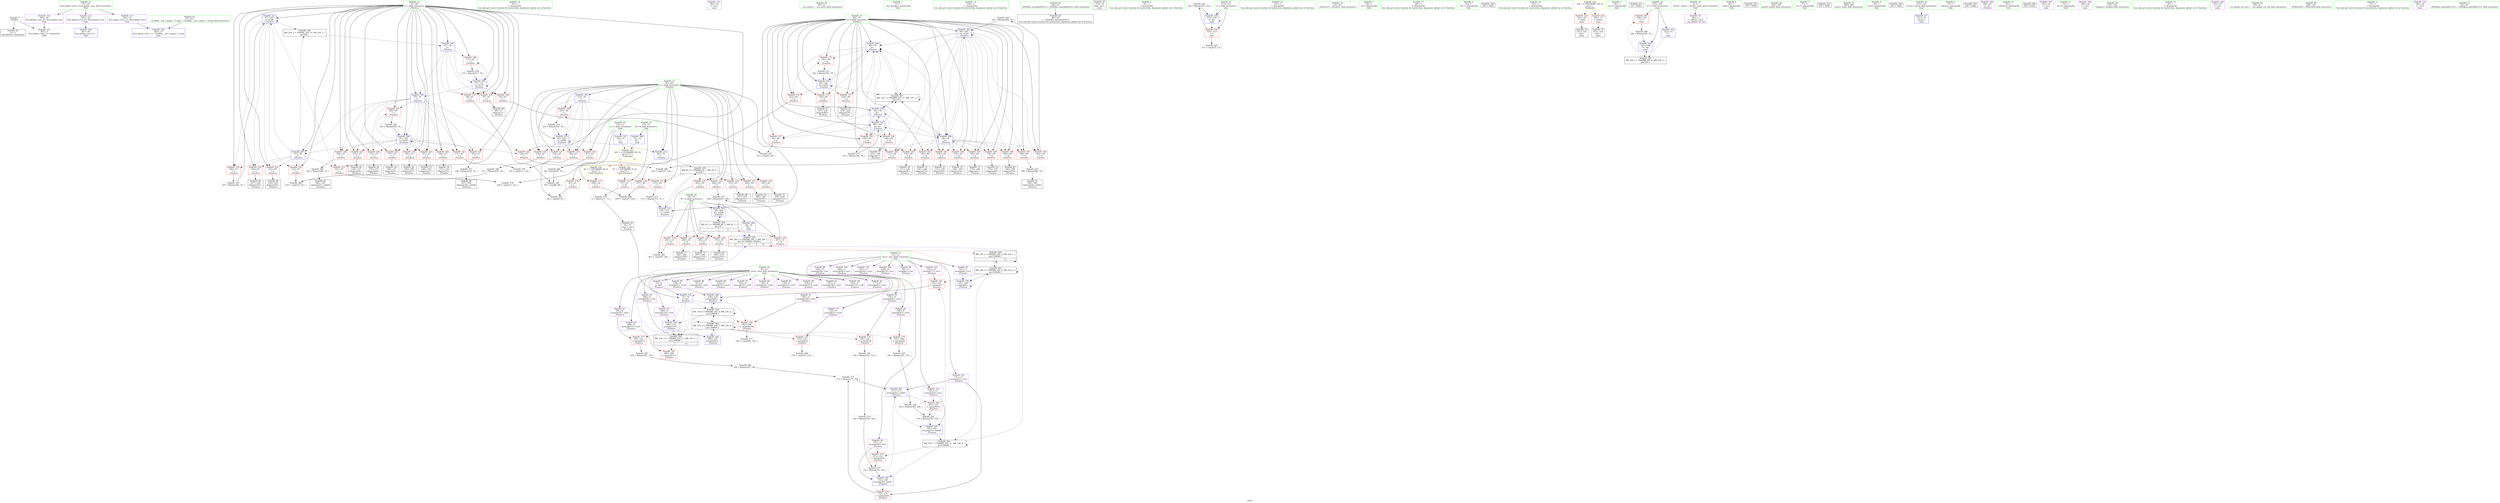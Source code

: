 digraph "SVFG" {
	label="SVFG";

	Node0x563101bd8140 [shape=record,color=grey,label="{NodeID: 0\nNullPtr}"];
	Node0x563101bd8140 -> Node0x563101bfa2f0[style=solid];
	Node0x563101bd8140 -> Node0x563101c03e20[style=solid];
	Node0x563101c09f70 [shape=record,color=grey,label="{NodeID: 263\n205 = Binary(204, 78, )\n}"];
	Node0x563101c09f70 -> Node0x563101bfea10[style=solid];
	Node0x563101c03440 [shape=record,color=red,label="{NodeID: 180\n192\<--191\n\<--arrayidx55\n_Z5solvev\n}"];
	Node0x563101c03440 -> Node0x563101bff500[style=solid];
	Node0x563101bfa900 [shape=record,color=purple,label="{NodeID: 97\n102\<--11\narrayidx8\<--res1\n_Z5solvev\n}"];
	Node0x563101bfa900 -> Node0x563101bfe2c0[style=solid];
	Node0x563101bf8960 [shape=record,color=green,label="{NodeID: 14\n78\<--1\n\<--dummyObj\nCan only get source location for instruction, argument, global var or function.}"];
	Node0x563101c0b470 [shape=record,color=grey,label="{NodeID: 277\n283 = cmp(282, 135, )\n}"];
	Node0x563101bfe120 [shape=record,color=blue,label="{NodeID: 194\n67\<--78\nj\<--\n_Z5solvev\n}"];
	Node0x563101bfe120 -> Node0x563101c01150[style=dashed];
	Node0x563101bfe120 -> Node0x563101c01220[style=dashed];
	Node0x563101bfe120 -> Node0x563101c012f0[style=dashed];
	Node0x563101bfe120 -> Node0x563101c013c0[style=dashed];
	Node0x563101bfe120 -> Node0x563101bfe460[style=dashed];
	Node0x563101bfe120 -> Node0x563101bfe530[style=dashed];
	Node0x563101bfb460 [shape=record,color=purple,label="{NodeID: 111\n342\<--33\n\<--.str.5\nmain\n}"];
	Node0x563101bf9610 [shape=record,color=green,label="{NodeID: 28\n50\<--51\n__cxa_atexit\<--__cxa_atexit_field_insensitive\n}"];
	Node0x563101bfec80 [shape=record,color=blue,label="{NodeID: 208\n69\<--78\nk\<--\n_Z5solvev\n}"];
	Node0x563101bfec80 -> Node0x563101c02c20[style=dashed];
	Node0x563101bfec80 -> Node0x563101c02cf0[style=dashed];
	Node0x563101bfec80 -> Node0x563101c02dc0[style=dashed];
	Node0x563101bfec80 -> Node0x563101c02e90[style=dashed];
	Node0x563101bfec80 -> Node0x563101bfec80[style=dashed];
	Node0x563101bfec80 -> Node0x563101bfee20[style=dashed];
	Node0x563101bfec80 -> Node0x563101c1b900[style=dashed];
	Node0x563101c00790 [shape=record,color=red,label="{NodeID: 125\n80\<--65\n\<--i\n_Z5solvev\n}"];
	Node0x563101c00790 -> Node0x563101c0bd70[style=solid];
	Node0x563101bfa2f0 [shape=record,color=black,label="{NodeID: 42\n2\<--3\ndummyVal\<--dummyVal\n}"];
	Node0x563101c012f0 [shape=record,color=red,label="{NodeID: 139\n97\<--67\n\<--j\n_Z5solvev\n}"];
	Node0x563101c012f0 -> Node0x563101bfa690[style=solid];
	Node0x563101bfbed0 [shape=record,color=black,label="{NodeID: 56\n167\<--166\nidxprom39\<--add38\n_Z5solvev\n}"];
	Node0x563101c01e50 [shape=record,color=red,label="{NodeID: 153\n223\<--67\n\<--j\n_Z5solvev\n}"];
	Node0x563101c01e50 -> Node0x563101c0b5f0[style=solid];
	Node0x563101bfca30 [shape=record,color=black,label="{NodeID: 70\n286\<--285\nidxprom107\<--\n_Z5solvev\n}"];
	Node0x563101c029b0 [shape=record,color=red,label="{NodeID: 167\n188\<--69\n\<--k\n_Z5solvev\n}"];
	Node0x563101c029b0 -> Node0x563101bff980[style=solid];
	Node0x563101bfd590 [shape=record,color=purple,label="{NodeID: 84\n177\<--8\narrayidx45\<--res0\n_Z5solvev\n}"];
	Node0x563101bdc880 [shape=record,color=green,label="{NodeID: 1\n7\<--1\n__dso_handle\<--dummyObj\nGlob }"];
	Node0x563101c0a0f0 [shape=record,color=grey,label="{NodeID: 264\n217 = Binary(216, 78, )\n}"];
	Node0x563101c0a0f0 -> Node0x563101c0b8f0[style=solid];
	Node0x563101c03510 [shape=record,color=red,label="{NodeID: 181\n232\<--231\n\<--arrayidx77\n_Z5solvev\n}"];
	Node0x563101c03510 -> Node0x563101bfed50[style=solid];
	Node0x563101bfa9d0 [shape=record,color=purple,label="{NodeID: 98\n149\<--11\narrayidx28\<--res1\n_Z5solvev\n}"];
	Node0x563101bf89f0 [shape=record,color=green,label="{NodeID: 15\n104\<--1\n\<--dummyObj\nCan only get source location for instruction, argument, global var or function.}"];
	Node0x563101c0b5f0 [shape=record,color=grey,label="{NodeID: 278\n224 = cmp(222, 223, )\n}"];
	Node0x563101bfe1f0 [shape=record,color=blue,label="{NodeID: 195\n69\<--78\nk\<--\n_Z5solvev\n}"];
	Node0x563101bfe1f0 -> Node0x563101c02190[style=dashed];
	Node0x563101bfe1f0 -> Node0x563101c02260[style=dashed];
	Node0x563101bfe1f0 -> Node0x563101c02330[style=dashed];
	Node0x563101bfe1f0 -> Node0x563101bfe1f0[style=dashed];
	Node0x563101bfe1f0 -> Node0x563101bfe390[style=dashed];
	Node0x563101bfe1f0 -> Node0x563101bfe600[style=dashed];
	Node0x563101bfe1f0 -> Node0x563101bfec80[style=dashed];
	Node0x563101bfe1f0 -> Node0x563101c1b900[style=dashed];
	Node0x563101bfb530 [shape=record,color=purple,label="{NodeID: 112\n361\<--35\nllvm.global_ctors_0\<--llvm.global_ctors\nGlob }"];
	Node0x563101bfb530 -> Node0x563101c03c20[style=solid];
	Node0x563101bf9710 [shape=record,color=green,label="{NodeID: 29\n49\<--55\n_ZNSt8ios_base4InitD1Ev\<--_ZNSt8ios_base4InitD1Ev_field_insensitive\n}"];
	Node0x563101bf9710 -> Node0x563101bfa4c0[style=solid];
	Node0x563101bfed50 [shape=record,color=blue,label="{NodeID: 209\n238\<--232\narrayidx81\<--\n_Z5solvev\n}"];
	Node0x563101bfed50 -> Node0x563101bfed50[style=dashed];
	Node0x563101bfed50 -> Node0x563101c1f400[style=dashed];
	Node0x563101c00860 [shape=record,color=red,label="{NodeID: 126\n87\<--65\n\<--i\n_Z5solvev\n}"];
	Node0x563101c00860 -> Node0x563101c0a3f0[style=solid];
	Node0x563101bfa3f0 [shape=record,color=black,label="{NodeID: 43\n310\<--14\nmain_ret\<--\nmain\n}"];
	Node0x563101c1b400 [shape=record,color=black,label="{NodeID: 306\nMR_10V_2 = PHI(MR_10V_10, MR_10V_1, )\npts\{68 \}\n}"];
	Node0x563101c1b400 -> Node0x563101bfe120[style=dashed];
	Node0x563101c013c0 [shape=record,color=red,label="{NodeID: 140\n111\<--67\n\<--j\n_Z5solvev\n}"];
	Node0x563101c013c0 -> Node0x563101bff800[style=solid];
	Node0x563101bfbfa0 [shape=record,color=black,label="{NodeID: 57\n170\<--169\nidxprom41\<--\n_Z5solvev\n}"];
	Node0x563101c01f20 [shape=record,color=red,label="{NodeID: 154\n226\<--67\n\<--j\n_Z5solvev\n}"];
	Node0x563101c01f20 -> Node0x563101bfc550[style=solid];
	Node0x563101bfcb00 [shape=record,color=black,label="{NodeID: 71\n289\<--288\nidxprom109\<--\n_Z5solvev\n}"];
	Node0x563101bff080 [shape=record,color=grey,label="{NodeID: 251\n242 = Binary(241, 78, )\n}"];
	Node0x563101bff080 -> Node0x563101bfee20[style=solid];
	Node0x563101c02a80 [shape=record,color=red,label="{NodeID: 168\n198\<--69\n\<--k\n_Z5solvev\n}"];
	Node0x563101c02a80 -> Node0x563101bfc480[style=solid];
	Node0x563101bfd660 [shape=record,color=purple,label="{NodeID: 85\n180\<--8\narrayidx47\<--res0\n_Z5solvev\n}"];
	Node0x563101bfd660 -> Node0x563101c03370[style=solid];
	Node0x563101bdd690 [shape=record,color=green,label="{NodeID: 2\n14\<--1\n\<--dummyObj\nCan only get source location for instruction, argument, global var or function.}"];
	Node0x563101c0a270 [shape=record,color=grey,label="{NodeID: 265\n334 = Binary(333, 335, )\n}"];
	Node0x563101c0a270 -> Node0x563101c06540[style=solid];
	Node0x563101c035e0 [shape=record,color=red,label="{NodeID: 182\n282\<--281\n\<--arrayidx104\n_Z5solvev\n}"];
	Node0x563101c035e0 -> Node0x563101c0b470[style=solid];
	Node0x563101bfaaa0 [shape=record,color=purple,label="{NodeID: 99\n152\<--11\narrayidx30\<--res1\n_Z5solvev\n}"];
	Node0x563101bfaaa0 -> Node0x563101c03100[style=solid];
	Node0x563101bfaaa0 -> Node0x563101bfe6d0[style=solid];
	Node0x563101bf8a80 [shape=record,color=green,label="{NodeID: 16\n135\<--1\n\<--dummyObj\nCan only get source location for instruction, argument, global var or function.}"];
	Node0x563101c0b770 [shape=record,color=grey,label="{NodeID: 279\n119 = cmp(117, 118, )\n}"];
	Node0x563101bfe2c0 [shape=record,color=blue,label="{NodeID: 196\n102\<--104\narrayidx8\<--\n_Z5solvev\n}"];
	Node0x563101bfe2c0 -> Node0x563101bfe2c0[style=dashed];
	Node0x563101bfe2c0 -> Node0x563101c19600[style=dashed];
	Node0x563101bfb630 [shape=record,color=purple,label="{NodeID: 113\n362\<--35\nllvm.global_ctors_1\<--llvm.global_ctors\nGlob }"];
	Node0x563101bfb630 -> Node0x563101c03d20[style=solid];
	Node0x563101bf9810 [shape=record,color=green,label="{NodeID: 30\n62\<--63\n_Z5solvev\<--_Z5solvev_field_insensitive\n}"];
	Node0x563101bfee20 [shape=record,color=blue,label="{NodeID: 210\n69\<--242\nk\<--inc83\n_Z5solvev\n}"];
	Node0x563101bfee20 -> Node0x563101c02c20[style=dashed];
	Node0x563101bfee20 -> Node0x563101c02cf0[style=dashed];
	Node0x563101bfee20 -> Node0x563101c02dc0[style=dashed];
	Node0x563101bfee20 -> Node0x563101c02e90[style=dashed];
	Node0x563101bfee20 -> Node0x563101bfec80[style=dashed];
	Node0x563101bfee20 -> Node0x563101bfee20[style=dashed];
	Node0x563101bfee20 -> Node0x563101c1b900[style=dashed];
	Node0x563101c00930 [shape=record,color=red,label="{NodeID: 127\n118\<--65\n\<--i\n_Z5solvev\n}"];
	Node0x563101c00930 -> Node0x563101c0b770[style=solid];
	Node0x563101bfa4c0 [shape=record,color=black,label="{NodeID: 44\n48\<--49\n\<--_ZNSt8ios_base4InitD1Ev\nCan only get source location for instruction, argument, global var or function.}"];
	Node0x563101c1b900 [shape=record,color=black,label="{NodeID: 307\nMR_12V_2 = PHI(MR_12V_11, MR_12V_1, )\npts\{70 \}\n}"];
	Node0x563101c1b900 -> Node0x563101bfe1f0[style=dashed];
	Node0x563101c1b900 -> Node0x563101bfe600[style=dashed];
	Node0x563101c1b900 -> Node0x563101bfec80[style=dashed];
	Node0x563101c1b900 -> Node0x563101c1b900[style=dashed];
	Node0x563101c01490 [shape=record,color=red,label="{NodeID: 141\n117\<--67\n\<--j\n_Z5solvev\n}"];
	Node0x563101c01490 -> Node0x563101c0b770[style=solid];
	Node0x563101bfc070 [shape=record,color=black,label="{NodeID: 58\n176\<--175\nidxprom44\<--\n_Z5solvev\n}"];
	Node0x563101c01ff0 [shape=record,color=red,label="{NodeID: 155\n233\<--67\n\<--j\n_Z5solvev\n}"];
	Node0x563101c01ff0 -> Node0x563101bfc6f0[style=solid];
	Node0x563101bfcbd0 [shape=record,color=black,label="{NodeID: 72\n294\<--293\nidxprom112\<--\n_Z5solvev\n}"];
	Node0x563101bff200 [shape=record,color=grey,label="{NodeID: 252\n247 = Binary(246, 78, )\n}"];
	Node0x563101bff200 -> Node0x563101c05f00[style=solid];
	Node0x563101c02b50 [shape=record,color=red,label="{NodeID: 169\n204\<--69\n\<--k\n_Z5solvev\n}"];
	Node0x563101c02b50 -> Node0x563101c09f70[style=solid];
	Node0x563101bfd730 [shape=record,color=purple,label="{NodeID: 86\n197\<--8\narrayidx58\<--res0\n_Z5solvev\n}"];
	Node0x563101bdd720 [shape=record,color=green,label="{NodeID: 3\n20\<--1\n.str\<--dummyObj\nGlob }"];
	Node0x563101c0a3f0 [shape=record,color=grey,label="{NodeID: 266\n88 = Binary(87, 78, )\n}"];
	Node0x563101c0a3f0 -> Node0x563101c0c070[style=solid];
	Node0x563101c036b0 [shape=record,color=red,label="{NodeID: 183\n299\<--298\n\<--arrayidx115\n_Z5solvev\n}"];
	Node0x563101bfab70 [shape=record,color=purple,label="{NodeID: 100\n168\<--11\narrayidx40\<--res1\n_Z5solvev\n}"];
	Node0x563101bf8b10 [shape=record,color=green,label="{NodeID: 17\n146\<--1\n\<--dummyObj\nCan only get source location for instruction, argument, global var or function.}"];
	Node0x563101c0b8f0 [shape=record,color=grey,label="{NodeID: 280\n218 = cmp(215, 217, )\n}"];
	Node0x563101bfe390 [shape=record,color=blue,label="{NodeID: 197\n69\<--107\nk\<--inc\n_Z5solvev\n}"];
	Node0x563101bfe390 -> Node0x563101c02190[style=dashed];
	Node0x563101bfe390 -> Node0x563101c02260[style=dashed];
	Node0x563101bfe390 -> Node0x563101c02330[style=dashed];
	Node0x563101bfe390 -> Node0x563101bfe1f0[style=dashed];
	Node0x563101bfe390 -> Node0x563101bfe390[style=dashed];
	Node0x563101bfe390 -> Node0x563101bfe600[style=dashed];
	Node0x563101bfe390 -> Node0x563101bfec80[style=dashed];
	Node0x563101bfe390 -> Node0x563101c1b900[style=dashed];
	Node0x563101bfb730 [shape=record,color=purple,label="{NodeID: 114\n363\<--35\nllvm.global_ctors_2\<--llvm.global_ctors\nGlob }"];
	Node0x563101bfb730 -> Node0x563101c03e20[style=solid];
	Node0x563101bf9910 [shape=record,color=green,label="{NodeID: 31\n65\<--66\ni\<--i_field_insensitive\n_Z5solvev\n}"];
	Node0x563101bf9910 -> Node0x563101c00790[style=solid];
	Node0x563101bf9910 -> Node0x563101c00860[style=solid];
	Node0x563101bf9910 -> Node0x563101c00930[style=solid];
	Node0x563101bf9910 -> Node0x563101c00a00[style=solid];
	Node0x563101bf9910 -> Node0x563101c00ad0[style=solid];
	Node0x563101bf9910 -> Node0x563101c00ba0[style=solid];
	Node0x563101bf9910 -> Node0x563101c00c70[style=solid];
	Node0x563101bf9910 -> Node0x563101c00d40[style=solid];
	Node0x563101bf9910 -> Node0x563101c00e10[style=solid];
	Node0x563101bf9910 -> Node0x563101c00ee0[style=solid];
	Node0x563101bf9910 -> Node0x563101c00fb0[style=solid];
	Node0x563101bf9910 -> Node0x563101c01080[style=solid];
	Node0x563101bf9910 -> Node0x563101bfe050[style=solid];
	Node0x563101bf9910 -> Node0x563101c05f90[style=solid];
	Node0x563101bf9910 -> Node0x563101c06060[style=solid];
	Node0x563101bf9910 -> Node0x563101c06200[style=solid];
	Node0x563101c17800 [shape=record,color=black,label="{NodeID: 294\nMR_6V_2 = PHI(MR_6V_3, MR_6V_1, )\npts\{19 \}\n|{|<s6>11}}"];
	Node0x563101c17800 -> Node0x563101c001e0[style=dashed];
	Node0x563101c17800 -> Node0x563101c002b0[style=dashed];
	Node0x563101c17800 -> Node0x563101c00380[style=dashed];
	Node0x563101c17800 -> Node0x563101c00450[style=dashed];
	Node0x563101c17800 -> Node0x563101c00520[style=dashed];
	Node0x563101c17800 -> Node0x563101c06130[style=dashed];
	Node0x563101c17800:s6 -> Node0x563101c163a0[style=dashed,color=blue];
	Node0x563101c05f00 [shape=record,color=blue,label="{NodeID: 211\n67\<--247\nj\<--inc86\n_Z5solvev\n}"];
	Node0x563101c05f00 -> Node0x563101c01d80[style=dashed];
	Node0x563101c05f00 -> Node0x563101c01e50[style=dashed];
	Node0x563101c05f00 -> Node0x563101c01f20[style=dashed];
	Node0x563101c05f00 -> Node0x563101c01ff0[style=dashed];
	Node0x563101c05f00 -> Node0x563101c020c0[style=dashed];
	Node0x563101c05f00 -> Node0x563101c05f00[style=dashed];
	Node0x563101c05f00 -> Node0x563101c1b400[style=dashed];
	Node0x563101c00a00 [shape=record,color=red,label="{NodeID: 128\n216\<--65\n\<--i\n_Z5solvev\n}"];
	Node0x563101c00a00 -> Node0x563101c0a0f0[style=solid];
	Node0x563101bfa5c0 [shape=record,color=black,label="{NodeID: 45\n74\<--72\nconv\<--mul\n_Z5solvev\n}"];
	Node0x563101bfa5c0 -> Node0x563101bfdf80[style=solid];
	Node0x563101c01560 [shape=record,color=red,label="{NodeID: 142\n124\<--67\n\<--j\n_Z5solvev\n}"];
	Node0x563101c01560 -> Node0x563101c0c4f0[style=solid];
	Node0x563101bfc140 [shape=record,color=black,label="{NodeID: 59\n179\<--178\nidxprom46\<--\n_Z5solvev\n}"];
	Node0x563101c020c0 [shape=record,color=red,label="{NodeID: 156\n246\<--67\n\<--j\n_Z5solvev\n}"];
	Node0x563101c020c0 -> Node0x563101bff200[style=solid];
	Node0x563101bfcca0 [shape=record,color=black,label="{NodeID: 73\n297\<--296\nidxprom114\<--\n_Z5solvev\n}"];
	Node0x563101bff380 [shape=record,color=grey,label="{NodeID: 253\n72 = Binary(71, 73, )\n}"];
	Node0x563101bff380 -> Node0x563101bfa5c0[style=solid];
	Node0x563101c02c20 [shape=record,color=red,label="{NodeID: 170\n222\<--69\n\<--k\n_Z5solvev\n}"];
	Node0x563101c02c20 -> Node0x563101c0b5f0[style=solid];
	Node0x563101bfd800 [shape=record,color=purple,label="{NodeID: 87\n200\<--8\narrayidx60\<--res0\n_Z5solvev\n}"];
	Node0x563101bfd800 -> Node0x563101bfe940[style=solid];
	Node0x563101bdc670 [shape=record,color=green,label="{NodeID: 4\n22\<--1\n.str.1\<--dummyObj\nGlob }"];
	Node0x5631018e40d0 [shape=record,color=black,label="{NodeID: 350\n346 = PHI()\n}"];
	Node0x563101c0a570 [shape=record,color=grey,label="{NodeID: 267\n163 = Binary(162, 135, )\n}"];
	Node0x563101c0a570 -> Node0x563101c0a6f0[style=solid];
	Node0x563101c03780 [shape=record,color=red,label="{NodeID: 184\n333\<--313\n\<--t\nmain\n}"];
	Node0x563101c03780 -> Node0x563101c0a270[style=solid];
	Node0x563101c03780 -> Node0x563101c0bbf0[style=solid];
	Node0x563101bfac40 [shape=record,color=purple,label="{NodeID: 101\n171\<--11\narrayidx42\<--res1\n_Z5solvev\n}"];
	Node0x563101bfac40 -> Node0x563101c032a0[style=solid];
	Node0x563101bfac40 -> Node0x563101bfe7a0[style=solid];
	Node0x563101bf8c10 [shape=record,color=green,label="{NodeID: 18\n335\<--1\n\<--dummyObj\nCan only get source location for instruction, argument, global var or function.}"];
	Node0x563101c0ba70 [shape=record,color=grey,label="{NodeID: 281\n263 = cmp(261, 262, )\n}"];
	Node0x563101bfe460 [shape=record,color=blue,label="{NodeID: 198\n67\<--112\nj\<--inc10\n_Z5solvev\n}"];
	Node0x563101bfe460 -> Node0x563101c01150[style=dashed];
	Node0x563101bfe460 -> Node0x563101c01220[style=dashed];
	Node0x563101bfe460 -> Node0x563101c012f0[style=dashed];
	Node0x563101bfe460 -> Node0x563101c013c0[style=dashed];
	Node0x563101bfe460 -> Node0x563101bfe460[style=dashed];
	Node0x563101bfe460 -> Node0x563101bfe530[style=dashed];
	Node0x563101bfff70 [shape=record,color=red,label="{NodeID: 115\n71\<--13\n\<--B\n_Z5solvev\n}"];
	Node0x563101bfff70 -> Node0x563101bff380[style=solid];
	Node0x563101bf99e0 [shape=record,color=green,label="{NodeID: 32\n67\<--68\nj\<--j_field_insensitive\n_Z5solvev\n}"];
	Node0x563101bf99e0 -> Node0x563101c01150[style=solid];
	Node0x563101bf99e0 -> Node0x563101c01220[style=solid];
	Node0x563101bf99e0 -> Node0x563101c012f0[style=solid];
	Node0x563101bf99e0 -> Node0x563101c013c0[style=solid];
	Node0x563101bf99e0 -> Node0x563101c01490[style=solid];
	Node0x563101bf99e0 -> Node0x563101c01560[style=solid];
	Node0x563101bf99e0 -> Node0x563101c01630[style=solid];
	Node0x563101bf99e0 -> Node0x563101c01700[style=solid];
	Node0x563101bf99e0 -> Node0x563101c017d0[style=solid];
	Node0x563101bf99e0 -> Node0x563101c018a0[style=solid];
	Node0x563101bf99e0 -> Node0x563101c01970[style=solid];
	Node0x563101bf99e0 -> Node0x563101c01a40[style=solid];
	Node0x563101bf99e0 -> Node0x563101c01b10[style=solid];
	Node0x563101bf99e0 -> Node0x563101c01be0[style=solid];
	Node0x563101bf99e0 -> Node0x563101c01cb0[style=solid];
	Node0x563101bf99e0 -> Node0x563101c01d80[style=solid];
	Node0x563101bf99e0 -> Node0x563101c01e50[style=solid];
	Node0x563101bf99e0 -> Node0x563101c01f20[style=solid];
	Node0x563101bf99e0 -> Node0x563101c01ff0[style=solid];
	Node0x563101bf99e0 -> Node0x563101c020c0[style=solid];
	Node0x563101bf99e0 -> Node0x563101bfe120[style=solid];
	Node0x563101bf99e0 -> Node0x563101bfe460[style=solid];
	Node0x563101bf99e0 -> Node0x563101bfe530[style=solid];
	Node0x563101bf99e0 -> Node0x563101bfeae0[style=solid];
	Node0x563101bf99e0 -> Node0x563101bfebb0[style=solid];
	Node0x563101bf99e0 -> Node0x563101c05f00[style=solid];
	Node0x563101c17d00 [shape=record,color=black,label="{NodeID: 295\nMR_8V_6 = PHI(MR_8V_7, MR_8V_5, )\npts\{66 \}\n}"];
	Node0x563101c17d00 -> Node0x563101c00ba0[style=dashed];
	Node0x563101c17d00 -> Node0x563101c00c70[style=dashed];
	Node0x563101c17d00 -> Node0x563101c00d40[style=dashed];
	Node0x563101c17d00 -> Node0x563101c00e10[style=dashed];
	Node0x563101c17d00 -> Node0x563101c00ee0[style=dashed];
	Node0x563101c17d00 -> Node0x563101c00fb0[style=dashed];
	Node0x563101c17d00 -> Node0x563101c01080[style=dashed];
	Node0x563101c17d00 -> Node0x563101c06200[style=dashed];
	Node0x563101c05f90 [shape=record,color=blue,label="{NodeID: 212\n65\<--252\ni\<--inc89\n_Z5solvev\n}"];
	Node0x563101c05f90 -> Node0x563101c00790[style=dashed];
	Node0x563101c05f90 -> Node0x563101c00860[style=dashed];
	Node0x563101c05f90 -> Node0x563101c00930[style=dashed];
	Node0x563101c05f90 -> Node0x563101c00a00[style=dashed];
	Node0x563101c05f90 -> Node0x563101c00ad0[style=dashed];
	Node0x563101c05f90 -> Node0x563101c05f90[style=dashed];
	Node0x563101c05f90 -> Node0x563101c06060[style=dashed];
	Node0x563101c00ad0 [shape=record,color=red,label="{NodeID: 129\n251\<--65\n\<--i\n_Z5solvev\n}"];
	Node0x563101c00ad0 -> Node0x563101bff680[style=solid];
	Node0x563101bfa690 [shape=record,color=black,label="{NodeID: 46\n98\<--97\nidxprom\<--\n_Z5solvev\n}"];
	Node0x563101c1c700 [shape=record,color=black,label="{NodeID: 309\nMR_16V_2 = PHI(MR_16V_6, MR_16V_1, )\npts\{120000 \}\n|{|<s1>11}}"];
	Node0x563101c1c700 -> Node0x563101c19600[style=dashed];
	Node0x563101c1c700:s1 -> Node0x563101c163a0[style=dashed,color=blue];
	Node0x563101c01630 [shape=record,color=red,label="{NodeID: 143\n127\<--67\n\<--j\n_Z5solvev\n}"];
	Node0x563101c01630 -> Node0x563101bfb850[style=solid];
	Node0x563101bfc210 [shape=record,color=black,label="{NodeID: 60\n186\<--185\nidxprom51\<--add50\n_Z5solvev\n}"];
	Node0x563101c20720 [shape=record,color=yellow,style=double,label="{NodeID: 323\n26V_1 = ENCHI(MR_26V_0)\npts\{15 17 \}\nFun[main]|{<s0>11|<s1>11}}"];
	Node0x563101c20720:s0 -> Node0x563101c208e0[style=dashed,color=red];
	Node0x563101c20720:s1 -> Node0x563101c209f0[style=dashed,color=red];
	Node0x563101c02190 [shape=record,color=red,label="{NodeID: 157\n93\<--69\n\<--k\n_Z5solvev\n}"];
	Node0x563101c02190 -> Node0x563101c0c370[style=solid];
	Node0x563101bfcd70 [shape=record,color=black,label="{NodeID: 74\n321\<--318\ncall\<--\nmain\n}"];
	Node0x563101bff500 [shape=record,color=grey,label="{NodeID: 254\n193 = Binary(192, 183, )\n}"];
	Node0x563101bff500 -> Node0x563101bfe870[style=solid];
	Node0x563101c02cf0 [shape=record,color=red,label="{NodeID: 171\n229\<--69\n\<--k\n_Z5solvev\n}"];
	Node0x563101c02cf0 -> Node0x563101bfc620[style=solid];
	Node0x563101bfd8d0 [shape=record,color=purple,label="{NodeID: 88\n235\<--8\narrayidx79\<--res0\n_Z5solvev\n}"];
	Node0x563101bdc700 [shape=record,color=green,label="{NodeID: 5\n24\<--1\n.str.2\<--dummyObj\nGlob }"];
	Node0x563101c30370 [shape=record,color=black,label="{NodeID: 351\n47 = PHI()\n}"];
	Node0x563101c0a6f0 [shape=record,color=grey,label="{NodeID: 268\n164 = Binary(163, 146, )\n}"];
	Node0x563101c0a6f0 -> Node0x563101c0b2f0[style=solid];
	Node0x563101c03850 [shape=record,color=red,label="{NodeID: 185\n339\<--315\n\<--T\nmain\n}"];
	Node0x563101c03850 -> Node0x563101c0a870[style=solid];
	Node0x563101bfad10 [shape=record,color=purple,label="{NodeID: 102\n187\<--11\narrayidx52\<--res1\n_Z5solvev\n}"];
	Node0x563101bf8d10 [shape=record,color=green,label="{NodeID: 19\n4\<--6\n_ZStL8__ioinit\<--_ZStL8__ioinit_field_insensitive\nGlob }"];
	Node0x563101bf8d10 -> Node0x563101bfcf10[style=solid];
	Node0x563101c0bbf0 [shape=record,color=grey,label="{NodeID: 282\n337 = cmp(333, 14, )\n}"];
	Node0x563101bfe530 [shape=record,color=blue,label="{NodeID: 199\n67\<--78\nj\<--\n_Z5solvev\n}"];
	Node0x563101bfe530 -> Node0x563101c01490[style=dashed];
	Node0x563101bfe530 -> Node0x563101c01560[style=dashed];
	Node0x563101bfe530 -> Node0x563101c01630[style=dashed];
	Node0x563101bfe530 -> Node0x563101c01700[style=dashed];
	Node0x563101bfe530 -> Node0x563101c017d0[style=dashed];
	Node0x563101bfe530 -> Node0x563101c018a0[style=dashed];
	Node0x563101bfe530 -> Node0x563101c01970[style=dashed];
	Node0x563101bfe530 -> Node0x563101c01a40[style=dashed];
	Node0x563101bfe530 -> Node0x563101c01b10[style=dashed];
	Node0x563101bfe530 -> Node0x563101c01be0[style=dashed];
	Node0x563101bfe530 -> Node0x563101c01cb0[style=dashed];
	Node0x563101bfe530 -> Node0x563101bfeae0[style=dashed];
	Node0x563101bfe530 -> Node0x563101bfebb0[style=dashed];
	Node0x563101c00040 [shape=record,color=red,label="{NodeID: 116\n81\<--16\n\<--L\n_Z5solvev\n}"];
	Node0x563101c00040 -> Node0x563101c0bd70[style=solid];
	Node0x563101bf9ab0 [shape=record,color=green,label="{NodeID: 33\n69\<--70\nk\<--k_field_insensitive\n_Z5solvev\n}"];
	Node0x563101bf9ab0 -> Node0x563101c02190[style=solid];
	Node0x563101bf9ab0 -> Node0x563101c02260[style=solid];
	Node0x563101bf9ab0 -> Node0x563101c02330[style=solid];
	Node0x563101bf9ab0 -> Node0x563101c02400[style=solid];
	Node0x563101bf9ab0 -> Node0x563101c024d0[style=solid];
	Node0x563101bf9ab0 -> Node0x563101c025a0[style=solid];
	Node0x563101bf9ab0 -> Node0x563101c02670[style=solid];
	Node0x563101bf9ab0 -> Node0x563101c02740[style=solid];
	Node0x563101bf9ab0 -> Node0x563101c02810[style=solid];
	Node0x563101bf9ab0 -> Node0x563101c028e0[style=solid];
	Node0x563101bf9ab0 -> Node0x563101c029b0[style=solid];
	Node0x563101bf9ab0 -> Node0x563101c02a80[style=solid];
	Node0x563101bf9ab0 -> Node0x563101c02b50[style=solid];
	Node0x563101bf9ab0 -> Node0x563101c02c20[style=solid];
	Node0x563101bf9ab0 -> Node0x563101c02cf0[style=solid];
	Node0x563101bf9ab0 -> Node0x563101c02dc0[style=solid];
	Node0x563101bf9ab0 -> Node0x563101c02e90[style=solid];
	Node0x563101bf9ab0 -> Node0x563101bfe1f0[style=solid];
	Node0x563101bf9ab0 -> Node0x563101bfe390[style=solid];
	Node0x563101bf9ab0 -> Node0x563101bfe600[style=solid];
	Node0x563101bf9ab0 -> Node0x563101bfea10[style=solid];
	Node0x563101bf9ab0 -> Node0x563101bfec80[style=solid];
	Node0x563101bf9ab0 -> Node0x563101bfee20[style=solid];
	Node0x563101c06060 [shape=record,color=blue,label="{NodeID: 213\n65\<--78\ni\<--\n_Z5solvev\n}"];
	Node0x563101c06060 -> Node0x563101c17d00[style=dashed];
	Node0x563101c00ba0 [shape=record,color=red,label="{NodeID: 130\n257\<--65\n\<--i\n_Z5solvev\n}"];
	Node0x563101c00ba0 -> Node0x563101c0c1f0[style=solid];
	Node0x563101bfa760 [shape=record,color=black,label="{NodeID: 47\n101\<--100\nidxprom7\<--\n_Z5solvev\n}"];
	Node0x563101c01700 [shape=record,color=red,label="{NodeID: 144\n137\<--67\n\<--j\n_Z5solvev\n}"];
	Node0x563101c01700 -> Node0x563101bfb9f0[style=solid];
	Node0x563101bfc2e0 [shape=record,color=black,label="{NodeID: 61\n190\<--189\nidxprom54\<--add53\n_Z5solvev\n}"];
	Node0x563101c20800 [shape=record,color=yellow,style=double,label="{NodeID: 324\n18V_1 = ENCHI(MR_18V_0)\npts\{1 \}\nFun[main]}"];
	Node0x563101c20800 -> Node0x563101c005f0[style=dashed];
	Node0x563101c20800 -> Node0x563101c006c0[style=dashed];
	Node0x563101c02260 [shape=record,color=red,label="{NodeID: 158\n100\<--69\n\<--k\n_Z5solvev\n}"];
	Node0x563101c02260 -> Node0x563101bfa760[style=solid];
	Node0x563101bfce40 [shape=record,color=black,label="{NodeID: 75\n327\<--324\ncall1\<--\nmain\n}"];
	Node0x563101bff680 [shape=record,color=grey,label="{NodeID: 255\n252 = Binary(251, 78, )\n}"];
	Node0x563101bff680 -> Node0x563101c05f90[style=solid];
	Node0x563101c02dc0 [shape=record,color=red,label="{NodeID: 172\n236\<--69\n\<--k\n_Z5solvev\n}"];
	Node0x563101c02dc0 -> Node0x563101bfc7c0[style=solid];
	Node0x563101bfd9a0 [shape=record,color=purple,label="{NodeID: 89\n238\<--8\narrayidx81\<--res0\n_Z5solvev\n}"];
	Node0x563101bfd9a0 -> Node0x563101bfed50[style=solid];
	Node0x563101bdc790 [shape=record,color=green,label="{NodeID: 6\n26\<--1\nstdin\<--dummyObj\nGlob }"];
	Node0x563101c30b50 [shape=record,color=black,label="{NodeID: 352\n301 = PHI()\n}"];
	Node0x563101c0a870 [shape=record,color=grey,label="{NodeID: 269\n340 = Binary(339, 78, )\n}"];
	Node0x563101c0a870 -> Node0x563101c06610[style=solid];
	Node0x563101c03920 [shape=record,color=blue,label="{NodeID: 186\n13\<--14\nB\<--\nGlob }"];
	Node0x563101c03920 -> Node0x563101c20720[style=dashed];
	Node0x563101bfade0 [shape=record,color=purple,label="{NodeID: 103\n191\<--11\narrayidx55\<--res1\n_Z5solvev\n}"];
	Node0x563101bfade0 -> Node0x563101c03440[style=solid];
	Node0x563101bfade0 -> Node0x563101bfe870[style=solid];
	Node0x563101bf8e10 [shape=record,color=green,label="{NodeID: 20\n8\<--10\nres0\<--res0_field_insensitive\nGlob }"];
	Node0x563101bf8e10 -> Node0x563101bfcfe0[style=solid];
	Node0x563101bf8e10 -> Node0x563101bfd0b0[style=solid];
	Node0x563101bf8e10 -> Node0x563101bfd180[style=solid];
	Node0x563101bf8e10 -> Node0x563101bfd250[style=solid];
	Node0x563101bf8e10 -> Node0x563101bfd320[style=solid];
	Node0x563101bf8e10 -> Node0x563101bfd3f0[style=solid];
	Node0x563101bf8e10 -> Node0x563101bfd4c0[style=solid];
	Node0x563101bf8e10 -> Node0x563101bfd590[style=solid];
	Node0x563101bf8e10 -> Node0x563101bfd660[style=solid];
	Node0x563101bf8e10 -> Node0x563101bfd730[style=solid];
	Node0x563101bf8e10 -> Node0x563101bfd800[style=solid];
	Node0x563101bf8e10 -> Node0x563101bfd8d0[style=solid];
	Node0x563101bf8e10 -> Node0x563101bfd9a0[style=solid];
	Node0x563101bf8e10 -> Node0x563101bfda70[style=solid];
	Node0x563101bf8e10 -> Node0x563101bfdb40[style=solid];
	Node0x563101bf8e10 -> Node0x563101bfdc10[style=solid];
	Node0x563101bf8e10 -> Node0x563101bfdce0[style=solid];
	Node0x563101bf8e10 -> Node0x563101bfddb0[style=solid];
	Node0x563101bf8e10 -> Node0x563101bfde80[style=solid];
	Node0x563101c0bd70 [shape=record,color=grey,label="{NodeID: 283\n82 = cmp(80, 81, )\n}"];
	Node0x563101bfe600 [shape=record,color=blue,label="{NodeID: 200\n69\<--78\nk\<--\n_Z5solvev\n}"];
	Node0x563101bfe600 -> Node0x563101c02400[style=dashed];
	Node0x563101bfe600 -> Node0x563101c024d0[style=dashed];
	Node0x563101bfe600 -> Node0x563101c025a0[style=dashed];
	Node0x563101bfe600 -> Node0x563101c02670[style=dashed];
	Node0x563101bfe600 -> Node0x563101c02740[style=dashed];
	Node0x563101bfe600 -> Node0x563101c02810[style=dashed];
	Node0x563101bfe600 -> Node0x563101c028e0[style=dashed];
	Node0x563101bfe600 -> Node0x563101c029b0[style=dashed];
	Node0x563101bfe600 -> Node0x563101c02a80[style=dashed];
	Node0x563101bfe600 -> Node0x563101c02b50[style=dashed];
	Node0x563101bfe600 -> Node0x563101bfe600[style=dashed];
	Node0x563101bfe600 -> Node0x563101bfea10[style=dashed];
	Node0x563101bfe600 -> Node0x563101bfec80[style=dashed];
	Node0x563101bfe600 -> Node0x563101c1b900[style=dashed];
	Node0x563101c00110 [shape=record,color=red,label="{NodeID: 117\n258\<--16\n\<--L\n_Z5solvev\n}"];
	Node0x563101c00110 -> Node0x563101c0c1f0[style=solid];
	Node0x563101bf9b80 [shape=record,color=green,label="{NodeID: 34\n302\<--303\nprintf\<--printf_field_insensitive\n}"];
	Node0x563101c06130 [shape=record,color=blue,label="{NodeID: 214\n18\<--268\nN\<--sub96\n_Z5solvev\n}"];
	Node0x563101c06130 -> Node0x563101c17800[style=dashed];
	Node0x563101c00c70 [shape=record,color=red,label="{NodeID: 131\n262\<--65\n\<--i\n_Z5solvev\n}"];
	Node0x563101c00c70 -> Node0x563101c0ba70[style=solid];
	Node0x563101bfb850 [shape=record,color=black,label="{NodeID: 48\n128\<--127\nidxprom18\<--\n_Z5solvev\n}"];
	Node0x563101c017d0 [shape=record,color=red,label="{NodeID: 145\n147\<--67\n\<--j\n_Z5solvev\n}"];
	Node0x563101c017d0 -> Node0x563101bfbb90[style=solid];
	Node0x563101bfc3b0 [shape=record,color=black,label="{NodeID: 62\n196\<--195\nidxprom57\<--\n_Z5solvev\n}"];
	Node0x563101c208e0 [shape=record,color=yellow,style=double,label="{NodeID: 325\n2V_1 = ENCHI(MR_2V_0)\npts\{15 \}\nFun[_Z5solvev]}"];
	Node0x563101c208e0 -> Node0x563101bfff70[style=dashed];
	Node0x563101c02330 [shape=record,color=red,label="{NodeID: 159\n106\<--69\n\<--k\n_Z5solvev\n}"];
	Node0x563101c02330 -> Node0x563101c0a9f0[style=solid];
	Node0x563101bfcf10 [shape=record,color=purple,label="{NodeID: 76\n46\<--4\n\<--_ZStL8__ioinit\n__cxx_global_var_init\n}"];
	Node0x563101bff800 [shape=record,color=grey,label="{NodeID: 256\n112 = Binary(111, 78, )\n}"];
	Node0x563101bff800 -> Node0x563101bfe460[style=solid];
	Node0x563101c02e90 [shape=record,color=red,label="{NodeID: 173\n241\<--69\n\<--k\n_Z5solvev\n}"];
	Node0x563101c02e90 -> Node0x563101bff080[style=solid];
	Node0x563101bfda70 [shape=record,color=purple,label="{NodeID: 90\n278\<--8\narrayidx102\<--res0\n_Z5solvev\n}"];
	Node0x563101bf8570 [shape=record,color=green,label="{NodeID: 7\n27\<--1\n.str.3\<--dummyObj\nGlob }"];
	Node0x563101c30c50 [shape=record,color=black,label="{NodeID: 353\n329 = PHI()\n}"];
	Node0x563101c0a9f0 [shape=record,color=grey,label="{NodeID: 270\n107 = Binary(106, 78, )\n}"];
	Node0x563101c0a9f0 -> Node0x563101bfe390[style=solid];
	Node0x563101c03a20 [shape=record,color=blue,label="{NodeID: 187\n16\<--14\nL\<--\nGlob }"];
	Node0x563101c03a20 -> Node0x563101c20720[style=dashed];
	Node0x563101bfaeb0 [shape=record,color=purple,label="{NodeID: 104\n228\<--11\narrayidx75\<--res1\n_Z5solvev\n}"];
	Node0x563101bf8f10 [shape=record,color=green,label="{NodeID: 21\n11\<--12\nres1\<--res1_field_insensitive\nGlob }"];
	Node0x563101bf8f10 -> Node0x563101bfa830[style=solid];
	Node0x563101bf8f10 -> Node0x563101bfa900[style=solid];
	Node0x563101bf8f10 -> Node0x563101bfa9d0[style=solid];
	Node0x563101bf8f10 -> Node0x563101bfaaa0[style=solid];
	Node0x563101bf8f10 -> Node0x563101bfab70[style=solid];
	Node0x563101bf8f10 -> Node0x563101bfac40[style=solid];
	Node0x563101bf8f10 -> Node0x563101bfad10[style=solid];
	Node0x563101bf8f10 -> Node0x563101bfade0[style=solid];
	Node0x563101bf8f10 -> Node0x563101bfaeb0[style=solid];
	Node0x563101bf8f10 -> Node0x563101bfaf80[style=solid];
	Node0x563101c0bef0 [shape=record,color=grey,label="{NodeID: 284\n134 = cmp(133, 135, )\n}"];
	Node0x563101bfe6d0 [shape=record,color=blue,label="{NodeID: 201\n152\<--154\narrayidx30\<--add31\n_Z5solvev\n}"];
	Node0x563101bfe6d0 -> Node0x563101c032a0[style=dashed];
	Node0x563101bfe6d0 -> Node0x563101bfe7a0[style=dashed];
	Node0x563101c001e0 [shape=record,color=red,label="{NodeID: 118\n261\<--18\n\<--N\n_Z5solvev\n}"];
	Node0x563101c001e0 -> Node0x563101c0ba70[style=solid];
	Node0x563101bf9c80 [shape=record,color=green,label="{NodeID: 35\n308\<--309\nmain\<--main_field_insensitive\n}"];
	Node0x563101c06200 [shape=record,color=blue,label="{NodeID: 215\n65\<--273\ni\<--inc99\n_Z5solvev\n}"];
	Node0x563101c06200 -> Node0x563101c17d00[style=dashed];
	Node0x563101c00d40 [shape=record,color=red,label="{NodeID: 132\n266\<--65\n\<--i\n_Z5solvev\n}"];
	Node0x563101c00d40 -> Node0x563101c0b170[style=solid];
	Node0x563101bfb920 [shape=record,color=black,label="{NodeID: 49\n131\<--130\nidxprom20\<--\n_Z5solvev\n}"];
	Node0x563101c018a0 [shape=record,color=red,label="{NodeID: 146\n156\<--67\n\<--j\n_Z5solvev\n}"];
	Node0x563101c018a0 -> Node0x563101bfbd30[style=solid];
	Node0x563101bfc480 [shape=record,color=black,label="{NodeID: 63\n199\<--198\nidxprom59\<--\n_Z5solvev\n}"];
	Node0x563101c209f0 [shape=record,color=yellow,style=double,label="{NodeID: 326\n4V_1 = ENCHI(MR_4V_0)\npts\{17 \}\nFun[_Z5solvev]}"];
	Node0x563101c209f0 -> Node0x563101c00040[style=dashed];
	Node0x563101c209f0 -> Node0x563101c00110[style=dashed];
	Node0x563101c02400 [shape=record,color=red,label="{NodeID: 160\n123\<--69\n\<--k\n_Z5solvev\n}"];
	Node0x563101c02400 -> Node0x563101c0c4f0[style=solid];
	Node0x563101bfcfe0 [shape=record,color=purple,label="{NodeID: 77\n75\<--8\n\<--res0\n_Z5solvev\n}"];
	Node0x563101bfcfe0 -> Node0x563101bfdf80[style=solid];
	Node0x563101bff980 [shape=record,color=grey,label="{NodeID: 257\n189 = Binary(188, 78, )\n}"];
	Node0x563101bff980 -> Node0x563101bfc2e0[style=solid];
	Node0x563101c02f60 [shape=record,color=red,label="{NodeID: 174\n133\<--132\n\<--arrayidx21\n_Z5solvev\n}"];
	Node0x563101c02f60 -> Node0x563101c0bef0[style=solid];
	Node0x563101bfdb40 [shape=record,color=purple,label="{NodeID: 91\n281\<--8\narrayidx104\<--res0\n_Z5solvev\n}"];
	Node0x563101bfdb40 -> Node0x563101c035e0[style=solid];
	Node0x563101bf8600 [shape=record,color=green,label="{NodeID: 8\n29\<--1\n.str.4\<--dummyObj\nGlob }"];
	Node0x563101c30d50 [shape=record,color=black,label="{NodeID: 354\n343 = PHI()\n}"];
	Node0x563101c0ab70 [shape=record,color=grey,label="{NodeID: 271\n166 = Binary(165, 78, )\n}"];
	Node0x563101c0ab70 -> Node0x563101bfbed0[style=solid];
	Node0x563101c03b20 [shape=record,color=blue,label="{NodeID: 188\n18\<--14\nN\<--\nGlob }"];
	Node0x563101c03b20 -> Node0x563101c163a0[style=dashed];
	Node0x563101bfaf80 [shape=record,color=purple,label="{NodeID: 105\n231\<--11\narrayidx77\<--res1\n_Z5solvev\n}"];
	Node0x563101bfaf80 -> Node0x563101c03510[style=solid];
	Node0x563101bf9010 [shape=record,color=green,label="{NodeID: 22\n13\<--15\nB\<--B_field_insensitive\nGlob }"];
	Node0x563101bf9010 -> Node0x563101bfff70[style=solid];
	Node0x563101bf9010 -> Node0x563101c03920[style=solid];
	Node0x563101c0c070 [shape=record,color=grey,label="{NodeID: 285\n89 = cmp(86, 88, )\n}"];
	Node0x563101bfe7a0 [shape=record,color=blue,label="{NodeID: 202\n171\<--173\narrayidx42\<--add43\n_Z5solvev\n}"];
	Node0x563101bfe7a0 -> Node0x563101c03440[style=dashed];
	Node0x563101bfe7a0 -> Node0x563101bfe870[style=dashed];
	Node0x563101c002b0 [shape=record,color=red,label="{NodeID: 119\n267\<--18\n\<--N\n_Z5solvev\n}"];
	Node0x563101c002b0 -> Node0x563101c0b170[style=solid];
	Node0x563101bf9d80 [shape=record,color=green,label="{NodeID: 36\n311\<--312\nretval\<--retval_field_insensitive\nmain\n}"];
	Node0x563101bf9d80 -> Node0x563101c063a0[style=solid];
	Node0x563101c062d0 [shape=record,color=blue,label="{NodeID: 216\n290\<--135\narrayidx110\<--\n_Z5solvev\n}"];
	Node0x563101c062d0 -> Node0x563101c1aa00[style=dashed];
	Node0x563101c00e10 [shape=record,color=red,label="{NodeID: 133\n272\<--65\n\<--i\n_Z5solvev\n}"];
	Node0x563101c00e10 -> Node0x563101c0acf0[style=solid];
	Node0x563101bfb9f0 [shape=record,color=black,label="{NodeID: 50\n138\<--137\nidxprom23\<--\n_Z5solvev\n}"];
	Node0x563101c01970 [shape=record,color=red,label="{NodeID: 147\n165\<--67\n\<--j\n_Z5solvev\n}"];
	Node0x563101c01970 -> Node0x563101c0ab70[style=solid];
	Node0x563101bfc550 [shape=record,color=black,label="{NodeID: 64\n227\<--226\nidxprom74\<--\n_Z5solvev\n}"];
	Node0x563101c024d0 [shape=record,color=red,label="{NodeID: 161\n130\<--69\n\<--k\n_Z5solvev\n}"];
	Node0x563101c024d0 -> Node0x563101bfb920[style=solid];
	Node0x563101bfd0b0 [shape=record,color=purple,label="{NodeID: 78\n129\<--8\narrayidx19\<--res0\n_Z5solvev\n}"];
	Node0x563101bffb00 [shape=record,color=grey,label="{NodeID: 258\n183 = Binary(182, 146, )\n}"];
	Node0x563101bffb00 -> Node0x563101bff500[style=solid];
	Node0x563101c03030 [shape=record,color=red,label="{NodeID: 175\n143\<--142\n\<--arrayidx26\n_Z5solvev\n}"];
	Node0x563101c03030 -> Node0x563101c09c70[style=solid];
	Node0x563101bfdc10 [shape=record,color=purple,label="{NodeID: 92\n287\<--8\narrayidx108\<--res0\n_Z5solvev\n}"];
	Node0x563101bf8690 [shape=record,color=green,label="{NodeID: 9\n31\<--1\nstdout\<--dummyObj\nGlob }"];
	Node0x563101c30e50 [shape=record,color=black,label="{NodeID: 355\n344 = PHI()\n}"];
	Node0x563101c0acf0 [shape=record,color=grey,label="{NodeID: 272\n273 = Binary(272, 78, )\n}"];
	Node0x563101c0acf0 -> Node0x563101c06200[style=solid];
	Node0x563101c03c20 [shape=record,color=blue,label="{NodeID: 189\n361\<--36\nllvm.global_ctors_0\<--\nGlob }"];
	Node0x563101bfb050 [shape=record,color=purple,label="{NodeID: 106\n300\<--20\n\<--.str\n_Z5solvev\n}"];
	Node0x563101bf9110 [shape=record,color=green,label="{NodeID: 23\n16\<--17\nL\<--L_field_insensitive\nGlob }"];
	Node0x563101bf9110 -> Node0x563101c00040[style=solid];
	Node0x563101bf9110 -> Node0x563101c00110[style=solid];
	Node0x563101bf9110 -> Node0x563101c03a20[style=solid];
	Node0x563101c0c1f0 [shape=record,color=grey,label="{NodeID: 286\n259 = cmp(257, 258, )\n}"];
	Node0x563101bfe870 [shape=record,color=blue,label="{NodeID: 203\n191\<--193\narrayidx55\<--add56\n_Z5solvev\n}"];
	Node0x563101bfe870 -> Node0x563101c1a500[style=dashed];
	Node0x563101c00380 [shape=record,color=red,label="{NodeID: 120\n279\<--18\n\<--N\n_Z5solvev\n}"];
	Node0x563101c00380 -> Node0x563101bfc960[style=solid];
	Node0x563101bf9e50 [shape=record,color=green,label="{NodeID: 37\n313\<--314\nt\<--t_field_insensitive\nmain\n}"];
	Node0x563101bf9e50 -> Node0x563101c03780[style=solid];
	Node0x563101bf9e50 -> Node0x563101c06540[style=solid];
	Node0x563101c19600 [shape=record,color=black,label="{NodeID: 300\nMR_16V_3 = PHI(MR_16V_4, MR_16V_2, )\npts\{120000 \}\n}"];
	Node0x563101c19600 -> Node0x563101c03510[style=dashed];
	Node0x563101c19600 -> Node0x563101bfe2c0[style=dashed];
	Node0x563101c19600 -> Node0x563101c19600[style=dashed];
	Node0x563101c19600 -> Node0x563101c1a500[style=dashed];
	Node0x563101c19600 -> Node0x563101c1c700[style=dashed];
	Node0x563101c063a0 [shape=record,color=blue,label="{NodeID: 217\n311\<--14\nretval\<--\nmain\n}"];
	Node0x563101c00ee0 [shape=record,color=red,label="{NodeID: 134\n276\<--65\n\<--i\n_Z5solvev\n}"];
	Node0x563101c00ee0 -> Node0x563101bfc890[style=solid];
	Node0x563101bfbac0 [shape=record,color=black,label="{NodeID: 51\n141\<--140\nidxprom25\<--\n_Z5solvev\n}"];
	Node0x563101c01a40 [shape=record,color=red,label="{NodeID: 148\n175\<--67\n\<--j\n_Z5solvev\n}"];
	Node0x563101c01a40 -> Node0x563101bfc070[style=solid];
	Node0x563101bfc620 [shape=record,color=black,label="{NodeID: 65\n230\<--229\nidxprom76\<--\n_Z5solvev\n}"];
	Node0x563101c025a0 [shape=record,color=red,label="{NodeID: 162\n140\<--69\n\<--k\n_Z5solvev\n}"];
	Node0x563101c025a0 -> Node0x563101bfbac0[style=solid];
	Node0x563101bfd180 [shape=record,color=purple,label="{NodeID: 79\n132\<--8\narrayidx21\<--res0\n_Z5solvev\n}"];
	Node0x563101bfd180 -> Node0x563101c02f60[style=solid];
	Node0x563101bffc80 [shape=record,color=grey,label="{NodeID: 259\n182 = Binary(181, 135, )\n}"];
	Node0x563101bffc80 -> Node0x563101bffb00[style=solid];
	Node0x563101c03100 [shape=record,color=red,label="{NodeID: 176\n153\<--152\n\<--arrayidx30\n_Z5solvev\n}"];
	Node0x563101c03100 -> Node0x563101c0ae70[style=solid];
	Node0x563101bfdce0 [shape=record,color=purple,label="{NodeID: 93\n290\<--8\narrayidx110\<--res0\n_Z5solvev\n}"];
	Node0x563101bfdce0 -> Node0x563101c062d0[style=solid];
	Node0x563101bf8720 [shape=record,color=green,label="{NodeID: 10\n32\<--1\n_ZSt3cin\<--dummyObj\nGlob }"];
	Node0x563101c30fb0 [shape=record,color=black,label="{NodeID: 356\n345 = PHI()\n}"];
	Node0x563101c0ae70 [shape=record,color=grey,label="{NodeID: 273\n154 = Binary(153, 145, )\n}"];
	Node0x563101c0ae70 -> Node0x563101bfe6d0[style=solid];
	Node0x563101c03d20 [shape=record,color=blue,label="{NodeID: 190\n362\<--37\nllvm.global_ctors_1\<--_GLOBAL__sub_I_jingui_1_0.cpp\nGlob }"];
	Node0x563101bfb120 [shape=record,color=purple,label="{NodeID: 107\n319\<--22\n\<--.str.1\nmain\n}"];
	Node0x563101bf9210 [shape=record,color=green,label="{NodeID: 24\n18\<--19\nN\<--N_field_insensitive\nGlob }"];
	Node0x563101bf9210 -> Node0x563101c001e0[style=solid];
	Node0x563101bf9210 -> Node0x563101c002b0[style=solid];
	Node0x563101bf9210 -> Node0x563101c00380[style=solid];
	Node0x563101bf9210 -> Node0x563101c00450[style=solid];
	Node0x563101bf9210 -> Node0x563101c00520[style=solid];
	Node0x563101bf9210 -> Node0x563101c03b20[style=solid];
	Node0x563101bf9210 -> Node0x563101c06130[style=solid];
	Node0x563101c0c370 [shape=record,color=grey,label="{NodeID: 287\n95 = cmp(93, 94, )\n}"];
	Node0x563101bfe940 [shape=record,color=blue,label="{NodeID: 204\n200\<--135\narrayidx60\<--\n_Z5solvev\n}"];
	Node0x563101bfe940 -> Node0x563101c1a000[style=dashed];
	Node0x563101c00450 [shape=record,color=red,label="{NodeID: 121\n288\<--18\n\<--N\n_Z5solvev\n}"];
	Node0x563101c00450 -> Node0x563101bfcb00[style=solid];
	Node0x563101bf9f20 [shape=record,color=green,label="{NodeID: 38\n315\<--316\nT\<--T_field_insensitive\nmain\n}"];
	Node0x563101bf9f20 -> Node0x563101c03850[style=solid];
	Node0x563101bf9f20 -> Node0x563101c06470[style=solid];
	Node0x563101bf9f20 -> Node0x563101c06610[style=solid];
	Node0x563101c06470 [shape=record,color=blue,label="{NodeID: 218\n315\<--14\nT\<--\nmain\n}"];
	Node0x563101c06470 -> Node0x563101c15ea0[style=dashed];
	Node0x563101c00fb0 [shape=record,color=red,label="{NodeID: 135\n285\<--65\n\<--i\n_Z5solvev\n}"];
	Node0x563101c00fb0 -> Node0x563101bfca30[style=solid];
	Node0x563101bfbb90 [shape=record,color=black,label="{NodeID: 52\n148\<--147\nidxprom27\<--\n_Z5solvev\n}"];
	Node0x563101c01b10 [shape=record,color=red,label="{NodeID: 149\n184\<--67\n\<--j\n_Z5solvev\n}"];
	Node0x563101c01b10 -> Node0x563101bffe00[style=solid];
	Node0x563101bfc6f0 [shape=record,color=black,label="{NodeID: 66\n234\<--233\nidxprom78\<--\n_Z5solvev\n}"];
	Node0x563101c02670 [shape=record,color=red,label="{NodeID: 163\n150\<--69\n\<--k\n_Z5solvev\n}"];
	Node0x563101c02670 -> Node0x563101bfbc60[style=solid];
	Node0x563101bfd250 [shape=record,color=purple,label="{NodeID: 80\n139\<--8\narrayidx24\<--res0\n_Z5solvev\n}"];
	Node0x563101bffe00 [shape=record,color=grey,label="{NodeID: 260\n185 = Binary(184, 78, )\n}"];
	Node0x563101bffe00 -> Node0x563101bfc210[style=solid];
	Node0x563101c031d0 [shape=record,color=red,label="{NodeID: 177\n162\<--161\n\<--arrayidx35\n_Z5solvev\n}"];
	Node0x563101c031d0 -> Node0x563101c0a570[style=solid];
	Node0x563101bfddb0 [shape=record,color=purple,label="{NodeID: 94\n295\<--8\narrayidx113\<--res0\n_Z5solvev\n}"];
	Node0x563101bf87b0 [shape=record,color=green,label="{NodeID: 11\n33\<--1\n.str.5\<--dummyObj\nGlob }"];
	Node0x563101c0aff0 [shape=record,color=grey,label="{NodeID: 274\n145 = Binary(144, 146, )\n}"];
	Node0x563101c0aff0 -> Node0x563101c0ae70[style=solid];
	Node0x563101c03e20 [shape=record,color=blue, style = dotted,label="{NodeID: 191\n363\<--3\nllvm.global_ctors_2\<--dummyVal\nGlob }"];
	Node0x563101bfb1f0 [shape=record,color=purple,label="{NodeID: 108\n320\<--24\n\<--.str.2\nmain\n}"];
	Node0x563101bf9310 [shape=record,color=green,label="{NodeID: 25\n35\<--39\nllvm.global_ctors\<--llvm.global_ctors_field_insensitive\nGlob }"];
	Node0x563101bf9310 -> Node0x563101bfb530[style=solid];
	Node0x563101bf9310 -> Node0x563101bfb630[style=solid];
	Node0x563101bf9310 -> Node0x563101bfb730[style=solid];
	Node0x563101c0c4f0 [shape=record,color=grey,label="{NodeID: 288\n125 = cmp(123, 124, )\n}"];
	Node0x563101bfea10 [shape=record,color=blue,label="{NodeID: 205\n69\<--205\nk\<--inc62\n_Z5solvev\n}"];
	Node0x563101bfea10 -> Node0x563101c02400[style=dashed];
	Node0x563101bfea10 -> Node0x563101c024d0[style=dashed];
	Node0x563101bfea10 -> Node0x563101c025a0[style=dashed];
	Node0x563101bfea10 -> Node0x563101c02670[style=dashed];
	Node0x563101bfea10 -> Node0x563101c02740[style=dashed];
	Node0x563101bfea10 -> Node0x563101c02810[style=dashed];
	Node0x563101bfea10 -> Node0x563101c028e0[style=dashed];
	Node0x563101bfea10 -> Node0x563101c029b0[style=dashed];
	Node0x563101bfea10 -> Node0x563101c02a80[style=dashed];
	Node0x563101bfea10 -> Node0x563101c02b50[style=dashed];
	Node0x563101bfea10 -> Node0x563101bfe600[style=dashed];
	Node0x563101bfea10 -> Node0x563101bfea10[style=dashed];
	Node0x563101bfea10 -> Node0x563101bfec80[style=dashed];
	Node0x563101bfea10 -> Node0x563101c1b900[style=dashed];
	Node0x563101c00520 [shape=record,color=red,label="{NodeID: 122\n296\<--18\n\<--N\n_Z5solvev\n}"];
	Node0x563101c00520 -> Node0x563101bfcca0[style=solid];
	Node0x563101bf9ff0 [shape=record,color=green,label="{NodeID: 39\n322\<--323\nfreopen\<--freopen_field_insensitive\n}"];
	Node0x563101c1a000 [shape=record,color=black,label="{NodeID: 302\nMR_14V_5 = PHI(MR_14V_7, MR_14V_4, )\npts\{100000 \}\n}"];
	Node0x563101c1a000 -> Node0x563101c02f60[style=dashed];
	Node0x563101c1a000 -> Node0x563101c03030[style=dashed];
	Node0x563101c1a000 -> Node0x563101c031d0[style=dashed];
	Node0x563101c1a000 -> Node0x563101c03370[style=dashed];
	Node0x563101c1a000 -> Node0x563101bfe940[style=dashed];
	Node0x563101c1a000 -> Node0x563101c1a000[style=dashed];
	Node0x563101c1a000 -> Node0x563101c1f400[style=dashed];
	Node0x563101c06540 [shape=record,color=blue,label="{NodeID: 219\n313\<--334\nt\<--dec\nmain\n}"];
	Node0x563101c06540 -> Node0x563101c03780[style=dashed];
	Node0x563101c06540 -> Node0x563101c06540[style=dashed];
	Node0x563101c01080 [shape=record,color=red,label="{NodeID: 136\n293\<--65\n\<--i\n_Z5solvev\n}"];
	Node0x563101c01080 -> Node0x563101bfcbd0[style=solid];
	Node0x563101bfbc60 [shape=record,color=black,label="{NodeID: 53\n151\<--150\nidxprom29\<--\n_Z5solvev\n}"];
	Node0x563101c01be0 [shape=record,color=red,label="{NodeID: 150\n195\<--67\n\<--j\n_Z5solvev\n}"];
	Node0x563101c01be0 -> Node0x563101bfc3b0[style=solid];
	Node0x563101bfc7c0 [shape=record,color=black,label="{NodeID: 67\n237\<--236\nidxprom80\<--\n_Z5solvev\n}"];
	Node0x563101c02740 [shape=record,color=red,label="{NodeID: 164\n159\<--69\n\<--k\n_Z5solvev\n}"];
	Node0x563101c02740 -> Node0x563101bfbe00[style=solid];
	Node0x563101bfd320 [shape=record,color=purple,label="{NodeID: 81\n142\<--8\narrayidx26\<--res0\n_Z5solvev\n}"];
	Node0x563101bfd320 -> Node0x563101c03030[style=solid];
	Node0x563101c09c70 [shape=record,color=grey,label="{NodeID: 261\n144 = Binary(143, 135, )\n}"];
	Node0x563101c09c70 -> Node0x563101c0aff0[style=solid];
	Node0x563101c032a0 [shape=record,color=red,label="{NodeID: 178\n172\<--171\n\<--arrayidx42\n_Z5solvev\n}"];
	Node0x563101c032a0 -> Node0x563101c0b2f0[style=solid];
	Node0x563101bfde80 [shape=record,color=purple,label="{NodeID: 95\n298\<--8\narrayidx115\<--res0\n_Z5solvev\n}"];
	Node0x563101bfde80 -> Node0x563101c036b0[style=solid];
	Node0x563101bf8840 [shape=record,color=green,label="{NodeID: 12\n36\<--1\n\<--dummyObj\nCan only get source location for instruction, argument, global var or function.}"];
	Node0x563101c0b170 [shape=record,color=grey,label="{NodeID: 275\n268 = Binary(267, 266, )\n}"];
	Node0x563101c0b170 -> Node0x563101c06130[style=solid];
	Node0x563101bfdf80 [shape=record,color=blue,label="{NodeID: 192\n75\<--74\n\<--conv\n_Z5solvev\n}"];
	Node0x563101bfdf80 -> Node0x563101c035e0[style=dashed];
	Node0x563101bfdf80 -> Node0x563101c062d0[style=dashed];
	Node0x563101bfdf80 -> Node0x563101c1a000[style=dashed];
	Node0x563101bfdf80 -> Node0x563101c1aa00[style=dashed];
	Node0x563101bfdf80 -> Node0x563101c1f400[style=dashed];
	Node0x563101bfb2c0 [shape=record,color=purple,label="{NodeID: 109\n325\<--27\n\<--.str.3\nmain\n}"];
	Node0x563101bf9410 [shape=record,color=green,label="{NodeID: 26\n40\<--41\n__cxx_global_var_init\<--__cxx_global_var_init_field_insensitive\n}"];
	Node0x563101c15ea0 [shape=record,color=black,label="{NodeID: 289\nMR_24V_3 = PHI(MR_24V_4, MR_24V_2, )\npts\{316 \}\n}"];
	Node0x563101c15ea0 -> Node0x563101c03850[style=dashed];
	Node0x563101c15ea0 -> Node0x563101c06610[style=dashed];
	Node0x563101bfeae0 [shape=record,color=blue,label="{NodeID: 206\n67\<--210\nj\<--inc65\n_Z5solvev\n}"];
	Node0x563101bfeae0 -> Node0x563101c01490[style=dashed];
	Node0x563101bfeae0 -> Node0x563101c01560[style=dashed];
	Node0x563101bfeae0 -> Node0x563101c01630[style=dashed];
	Node0x563101bfeae0 -> Node0x563101c01700[style=dashed];
	Node0x563101bfeae0 -> Node0x563101c017d0[style=dashed];
	Node0x563101bfeae0 -> Node0x563101c018a0[style=dashed];
	Node0x563101bfeae0 -> Node0x563101c01970[style=dashed];
	Node0x563101bfeae0 -> Node0x563101c01a40[style=dashed];
	Node0x563101bfeae0 -> Node0x563101c01b10[style=dashed];
	Node0x563101bfeae0 -> Node0x563101c01be0[style=dashed];
	Node0x563101bfeae0 -> Node0x563101c01cb0[style=dashed];
	Node0x563101bfeae0 -> Node0x563101bfeae0[style=dashed];
	Node0x563101bfeae0 -> Node0x563101bfebb0[style=dashed];
	Node0x563101c005f0 [shape=record,color=red,label="{NodeID: 123\n318\<--26\n\<--stdin\nmain\n}"];
	Node0x563101c005f0 -> Node0x563101bfcd70[style=solid];
	Node0x563101bfa0f0 [shape=record,color=green,label="{NodeID: 40\n330\<--331\n_ZNSirsERi\<--_ZNSirsERi_field_insensitive\n}"];
	Node0x563101c1a500 [shape=record,color=black,label="{NodeID: 303\nMR_16V_7 = PHI(MR_16V_11, MR_16V_6, )\npts\{120000 \}\n}"];
	Node0x563101c1a500 -> Node0x563101c03100[style=dashed];
	Node0x563101c1a500 -> Node0x563101c03510[style=dashed];
	Node0x563101c1a500 -> Node0x563101bfe6d0[style=dashed];
	Node0x563101c1a500 -> Node0x563101c1a500[style=dashed];
	Node0x563101c1a500 -> Node0x563101c1c700[style=dashed];
	Node0x563101c06610 [shape=record,color=blue,label="{NodeID: 220\n315\<--340\nT\<--inc\nmain\n}"];
	Node0x563101c06610 -> Node0x563101c15ea0[style=dashed];
	Node0x563101c01150 [shape=record,color=red,label="{NodeID: 137\n86\<--67\n\<--j\n_Z5solvev\n}"];
	Node0x563101c01150 -> Node0x563101c0c070[style=solid];
	Node0x563101bfbd30 [shape=record,color=black,label="{NodeID: 54\n157\<--156\nidxprom32\<--\n_Z5solvev\n}"];
	Node0x563101c01cb0 [shape=record,color=red,label="{NodeID: 151\n209\<--67\n\<--j\n_Z5solvev\n}"];
	Node0x563101c01cb0 -> Node0x563101c09df0[style=solid];
	Node0x563101bfc890 [shape=record,color=black,label="{NodeID: 68\n277\<--276\nidxprom101\<--\n_Z5solvev\n}"];
	Node0x563101c02810 [shape=record,color=red,label="{NodeID: 165\n169\<--69\n\<--k\n_Z5solvev\n}"];
	Node0x563101c02810 -> Node0x563101bfbfa0[style=solid];
	Node0x563101bfd3f0 [shape=record,color=purple,label="{NodeID: 82\n158\<--8\narrayidx33\<--res0\n_Z5solvev\n}"];
	Node0x563101c09df0 [shape=record,color=grey,label="{NodeID: 262\n210 = Binary(209, 78, )\n}"];
	Node0x563101c09df0 -> Node0x563101bfeae0[style=solid];
	Node0x563101c03370 [shape=record,color=red,label="{NodeID: 179\n181\<--180\n\<--arrayidx47\n_Z5solvev\n}"];
	Node0x563101c03370 -> Node0x563101bffc80[style=solid];
	Node0x563101bfa830 [shape=record,color=purple,label="{NodeID: 96\n99\<--11\narrayidx\<--res1\n_Z5solvev\n}"];
	Node0x563101bf88d0 [shape=record,color=green,label="{NodeID: 13\n73\<--1\n\<--dummyObj\nCan only get source location for instruction, argument, global var or function.}"];
	Node0x563101c0b2f0 [shape=record,color=grey,label="{NodeID: 276\n173 = Binary(172, 164, )\n}"];
	Node0x563101c0b2f0 -> Node0x563101bfe7a0[style=solid];
	Node0x563101bfe050 [shape=record,color=blue,label="{NodeID: 193\n65\<--78\ni\<--\n_Z5solvev\n}"];
	Node0x563101bfe050 -> Node0x563101c00790[style=dashed];
	Node0x563101bfe050 -> Node0x563101c00860[style=dashed];
	Node0x563101bfe050 -> Node0x563101c00930[style=dashed];
	Node0x563101bfe050 -> Node0x563101c00a00[style=dashed];
	Node0x563101bfe050 -> Node0x563101c00ad0[style=dashed];
	Node0x563101bfe050 -> Node0x563101c05f90[style=dashed];
	Node0x563101bfe050 -> Node0x563101c06060[style=dashed];
	Node0x563101bfb390 [shape=record,color=purple,label="{NodeID: 110\n326\<--29\n\<--.str.4\nmain\n}"];
	Node0x563101bf9510 [shape=record,color=green,label="{NodeID: 27\n44\<--45\n_ZNSt8ios_base4InitC1Ev\<--_ZNSt8ios_base4InitC1Ev_field_insensitive\n}"];
	Node0x563101c163a0 [shape=record,color=black,label="{NodeID: 290\nMR_28V_2 = PHI(MR_28V_3, MR_28V_1, )\npts\{19 100000 120000 \}\n|{<s0>11|<s1>11|<s2>11}}"];
	Node0x563101c163a0:s0 -> Node0x563101bfdf80[style=dashed,color=red];
	Node0x563101c163a0:s1 -> Node0x563101c17800[style=dashed,color=red];
	Node0x563101c163a0:s2 -> Node0x563101c1c700[style=dashed,color=red];
	Node0x563101bfebb0 [shape=record,color=blue,label="{NodeID: 207\n67\<--78\nj\<--\n_Z5solvev\n}"];
	Node0x563101bfebb0 -> Node0x563101c01d80[style=dashed];
	Node0x563101bfebb0 -> Node0x563101c01e50[style=dashed];
	Node0x563101bfebb0 -> Node0x563101c01f20[style=dashed];
	Node0x563101bfebb0 -> Node0x563101c01ff0[style=dashed];
	Node0x563101bfebb0 -> Node0x563101c020c0[style=dashed];
	Node0x563101bfebb0 -> Node0x563101c05f00[style=dashed];
	Node0x563101bfebb0 -> Node0x563101c1b400[style=dashed];
	Node0x563101c006c0 [shape=record,color=red,label="{NodeID: 124\n324\<--31\n\<--stdout\nmain\n}"];
	Node0x563101c006c0 -> Node0x563101bfce40[style=solid];
	Node0x563101bfa1f0 [shape=record,color=green,label="{NodeID: 41\n37\<--357\n_GLOBAL__sub_I_jingui_1_0.cpp\<--_GLOBAL__sub_I_jingui_1_0.cpp_field_insensitive\n}"];
	Node0x563101bfa1f0 -> Node0x563101c03d20[style=solid];
	Node0x563101c1aa00 [shape=record,color=black,label="{NodeID: 304\nMR_14V_12 = PHI(MR_14V_11, MR_14V_3, )\npts\{100000 \}\n|{|<s1>11}}"];
	Node0x563101c1aa00 -> Node0x563101c036b0[style=dashed];
	Node0x563101c1aa00:s1 -> Node0x563101c163a0[style=dashed,color=blue];
	Node0x563101c01220 [shape=record,color=red,label="{NodeID: 138\n94\<--67\n\<--j\n_Z5solvev\n}"];
	Node0x563101c01220 -> Node0x563101c0c370[style=solid];
	Node0x563101bfbe00 [shape=record,color=black,label="{NodeID: 55\n160\<--159\nidxprom34\<--\n_Z5solvev\n}"];
	Node0x563101c1f400 [shape=record,color=black,label="{NodeID: 318\nMR_14V_8 = PHI(MR_14V_9, MR_14V_4, )\npts\{100000 \}\n}"];
	Node0x563101c1f400 -> Node0x563101c035e0[style=dashed];
	Node0x563101c1f400 -> Node0x563101bfed50[style=dashed];
	Node0x563101c1f400 -> Node0x563101c062d0[style=dashed];
	Node0x563101c1f400 -> Node0x563101c1a000[style=dashed];
	Node0x563101c1f400 -> Node0x563101c1aa00[style=dashed];
	Node0x563101c1f400 -> Node0x563101c1f400[style=dashed];
	Node0x563101c01d80 [shape=record,color=red,label="{NodeID: 152\n215\<--67\n\<--j\n_Z5solvev\n}"];
	Node0x563101c01d80 -> Node0x563101c0b8f0[style=solid];
	Node0x563101bfc960 [shape=record,color=black,label="{NodeID: 69\n280\<--279\nidxprom103\<--\n_Z5solvev\n}"];
	Node0x563101c028e0 [shape=record,color=red,label="{NodeID: 166\n178\<--69\n\<--k\n_Z5solvev\n}"];
	Node0x563101c028e0 -> Node0x563101bfc140[style=solid];
	Node0x563101bfd4c0 [shape=record,color=purple,label="{NodeID: 83\n161\<--8\narrayidx35\<--res0\n_Z5solvev\n}"];
	Node0x563101bfd4c0 -> Node0x563101c031d0[style=solid];
}
